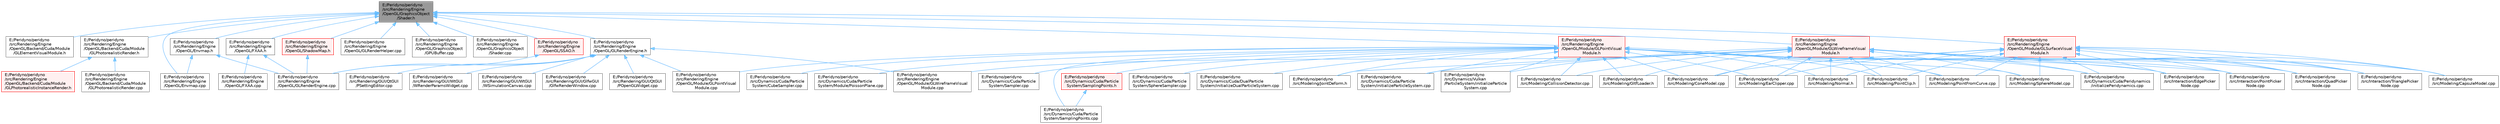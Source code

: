 digraph "E:/Peridyno/peridyno/src/Rendering/Engine/OpenGL/GraphicsObject/Shader.h"
{
 // LATEX_PDF_SIZE
  bgcolor="transparent";
  edge [fontname=Helvetica,fontsize=10,labelfontname=Helvetica,labelfontsize=10];
  node [fontname=Helvetica,fontsize=10,shape=box,height=0.2,width=0.4];
  Node1 [id="Node000001",label="E:/Peridyno/peridyno\l/src/Rendering/Engine\l/OpenGL/GraphicsObject\l/Shader.h",height=0.2,width=0.4,color="gray40", fillcolor="grey60", style="filled", fontcolor="black",tooltip=" "];
  Node1 -> Node2 [id="edge1_Node000001_Node000002",dir="back",color="steelblue1",style="solid",tooltip=" "];
  Node2 [id="Node000002",label="E:/Peridyno/peridyno\l/src/Rendering/Engine\l/OpenGL/Backend/Cuda/Module\l/GLElementVisualModule.h",height=0.2,width=0.4,color="grey40", fillcolor="white", style="filled",URL="$_g_l_element_visual_module_8h.html",tooltip=" "];
  Node1 -> Node3 [id="edge2_Node000001_Node000003",dir="back",color="steelblue1",style="solid",tooltip=" "];
  Node3 [id="Node000003",label="E:/Peridyno/peridyno\l/src/Rendering/Engine\l/OpenGL/Backend/Cuda/Module\l/GLPhotorealisticRender.h",height=0.2,width=0.4,color="grey40", fillcolor="white", style="filled",URL="$_g_l_photorealistic_render_8h.html",tooltip=" "];
  Node3 -> Node4 [id="edge3_Node000003_Node000004",dir="back",color="steelblue1",style="solid",tooltip=" "];
  Node4 [id="Node000004",label="E:/Peridyno/peridyno\l/src/Rendering/Engine\l/OpenGL/Backend/Cuda/Module\l/GLPhotorealisticInstanceRender.h",height=0.2,width=0.4,color="red", fillcolor="#FFF0F0", style="filled",URL="$_g_l_photorealistic_instance_render_8h.html",tooltip=" "];
  Node3 -> Node8 [id="edge4_Node000003_Node000008",dir="back",color="steelblue1",style="solid",tooltip=" "];
  Node8 [id="Node000008",label="E:/Peridyno/peridyno\l/src/Rendering/Engine\l/OpenGL/Backend/Cuda/Module\l/GLPhotorealisticRender.cpp",height=0.2,width=0.4,color="grey40", fillcolor="white", style="filled",URL="$_g_l_photorealistic_render_8cpp.html",tooltip=" "];
  Node1 -> Node9 [id="edge5_Node000001_Node000009",dir="back",color="steelblue1",style="solid",tooltip=" "];
  Node9 [id="Node000009",label="E:/Peridyno/peridyno\l/src/Rendering/Engine\l/OpenGL/Envmap.cpp",height=0.2,width=0.4,color="grey40", fillcolor="white", style="filled",URL="$_envmap_8cpp.html",tooltip=" "];
  Node1 -> Node10 [id="edge6_Node000001_Node000010",dir="back",color="steelblue1",style="solid",tooltip=" "];
  Node10 [id="Node000010",label="E:/Peridyno/peridyno\l/src/Rendering/Engine\l/OpenGL/Envmap.h",height=0.2,width=0.4,color="grey40", fillcolor="white", style="filled",URL="$_envmap_8h.html",tooltip=" "];
  Node10 -> Node9 [id="edge7_Node000010_Node000009",dir="back",color="steelblue1",style="solid",tooltip=" "];
  Node10 -> Node11 [id="edge8_Node000010_Node000011",dir="back",color="steelblue1",style="solid",tooltip=" "];
  Node11 [id="Node000011",label="E:/Peridyno/peridyno\l/src/Rendering/Engine\l/OpenGL/GLRenderEngine.cpp",height=0.2,width=0.4,color="grey40", fillcolor="white", style="filled",URL="$_g_l_render_engine_8cpp.html",tooltip=" "];
  Node1 -> Node12 [id="edge9_Node000001_Node000012",dir="back",color="steelblue1",style="solid",tooltip=" "];
  Node12 [id="Node000012",label="E:/Peridyno/peridyno\l/src/Rendering/Engine\l/OpenGL/FXAA.h",height=0.2,width=0.4,color="grey40", fillcolor="white", style="filled",URL="$_f_x_a_a_8h.html",tooltip=" "];
  Node12 -> Node13 [id="edge10_Node000012_Node000013",dir="back",color="steelblue1",style="solid",tooltip=" "];
  Node13 [id="Node000013",label="E:/Peridyno/peridyno\l/src/Rendering/Engine\l/OpenGL/FXAA.cpp",height=0.2,width=0.4,color="grey40", fillcolor="white", style="filled",URL="$_f_x_a_a_8cpp.html",tooltip=" "];
  Node12 -> Node11 [id="edge11_Node000012_Node000011",dir="back",color="steelblue1",style="solid",tooltip=" "];
  Node1 -> Node14 [id="edge12_Node000001_Node000014",dir="back",color="steelblue1",style="solid",tooltip=" "];
  Node14 [id="Node000014",label="E:/Peridyno/peridyno\l/src/Rendering/Engine\l/OpenGL/GLRenderEngine.h",height=0.2,width=0.4,color="grey40", fillcolor="white", style="filled",URL="$_g_l_render_engine_8h.html",tooltip=" "];
  Node14 -> Node11 [id="edge13_Node000014_Node000011",dir="back",color="steelblue1",style="solid",tooltip=" "];
  Node14 -> Node15 [id="edge14_Node000014_Node000015",dir="back",color="steelblue1",style="solid",tooltip=" "];
  Node15 [id="Node000015",label="E:/Peridyno/peridyno\l/src/Rendering/Engine\l/OpenGL/Module/GLPointVisual\lModule.cpp",height=0.2,width=0.4,color="grey40", fillcolor="white", style="filled",URL="$_g_l_point_visual_module_8cpp.html",tooltip=" "];
  Node14 -> Node16 [id="edge15_Node000014_Node000016",dir="back",color="steelblue1",style="solid",tooltip=" "];
  Node16 [id="Node000016",label="E:/Peridyno/peridyno\l/src/Rendering/Engine\l/OpenGL/Module/GLWireframeVisual\lModule.cpp",height=0.2,width=0.4,color="grey40", fillcolor="white", style="filled",URL="$_g_l_wireframe_visual_module_8cpp.html",tooltip=" "];
  Node14 -> Node17 [id="edge16_Node000014_Node000017",dir="back",color="steelblue1",style="solid",tooltip=" "];
  Node17 [id="Node000017",label="E:/Peridyno/peridyno\l/src/Rendering/GUI/GlfwGUI\l/GlfwRenderWindow.cpp",height=0.2,width=0.4,color="grey40", fillcolor="white", style="filled",URL="$_glfw_render_window_8cpp.html",tooltip=" "];
  Node14 -> Node18 [id="edge17_Node000014_Node000018",dir="back",color="steelblue1",style="solid",tooltip=" "];
  Node18 [id="Node000018",label="E:/Peridyno/peridyno\l/src/Rendering/GUI/QtGUI\l/POpenGLWidget.cpp",height=0.2,width=0.4,color="grey40", fillcolor="white", style="filled",URL="$_p_open_g_l_widget_8cpp.html",tooltip=" "];
  Node14 -> Node19 [id="edge18_Node000014_Node000019",dir="back",color="steelblue1",style="solid",tooltip=" "];
  Node19 [id="Node000019",label="E:/Peridyno/peridyno\l/src/Rendering/GUI/QtGUI\l/PSettingEditor.cpp",height=0.2,width=0.4,color="grey40", fillcolor="white", style="filled",URL="$_p_setting_editor_8cpp.html",tooltip=" "];
  Node14 -> Node20 [id="edge19_Node000014_Node000020",dir="back",color="steelblue1",style="solid",tooltip=" "];
  Node20 [id="Node000020",label="E:/Peridyno/peridyno\l/src/Rendering/GUI/WtGUI\l/WRenderParamsWidget.cpp",height=0.2,width=0.4,color="grey40", fillcolor="white", style="filled",URL="$_w_render_params_widget_8cpp.html",tooltip=" "];
  Node14 -> Node21 [id="edge20_Node000014_Node000021",dir="back",color="steelblue1",style="solid",tooltip=" "];
  Node21 [id="Node000021",label="E:/Peridyno/peridyno\l/src/Rendering/GUI/WtGUI\l/WSimulationCanvas.cpp",height=0.2,width=0.4,color="grey40", fillcolor="white", style="filled",URL="$_w_simulation_canvas_8cpp.html",tooltip=" "];
  Node1 -> Node22 [id="edge21_Node000001_Node000022",dir="back",color="steelblue1",style="solid",tooltip=" "];
  Node22 [id="Node000022",label="E:/Peridyno/peridyno\l/src/Rendering/Engine\l/OpenGL/GLRenderHelper.cpp",height=0.2,width=0.4,color="grey40", fillcolor="white", style="filled",URL="$_g_l_render_helper_8cpp.html",tooltip=" "];
  Node1 -> Node23 [id="edge22_Node000001_Node000023",dir="back",color="steelblue1",style="solid",tooltip=" "];
  Node23 [id="Node000023",label="E:/Peridyno/peridyno\l/src/Rendering/Engine\l/OpenGL/GraphicsObject\l/GPUBuffer.cpp",height=0.2,width=0.4,color="grey40", fillcolor="white", style="filled",URL="$_g_p_u_buffer_8cpp.html",tooltip=" "];
  Node1 -> Node24 [id="edge23_Node000001_Node000024",dir="back",color="steelblue1",style="solid",tooltip=" "];
  Node24 [id="Node000024",label="E:/Peridyno/peridyno\l/src/Rendering/Engine\l/OpenGL/GraphicsObject\l/Shader.cpp",height=0.2,width=0.4,color="grey40", fillcolor="white", style="filled",URL="$_shader_8cpp.html",tooltip=" "];
  Node1 -> Node25 [id="edge24_Node000001_Node000025",dir="back",color="steelblue1",style="solid",tooltip=" "];
  Node25 [id="Node000025",label="E:/Peridyno/peridyno\l/src/Rendering/Engine\l/OpenGL/Module/GLPointVisual\lModule.h",height=0.2,width=0.4,color="red", fillcolor="#FFF0F0", style="filled",URL="$_g_l_point_visual_module_8h.html",tooltip=" "];
  Node25 -> Node26 [id="edge25_Node000025_Node000026",dir="back",color="steelblue1",style="solid",tooltip=" "];
  Node26 [id="Node000026",label="E:/Peridyno/peridyno\l/src/Dynamics/Cuda/DualParticle\lSystem/initializeDualParticleSystem.cpp",height=0.2,width=0.4,color="grey40", fillcolor="white", style="filled",URL="$initialize_dual_particle_system_8cpp.html",tooltip=" "];
  Node25 -> Node27 [id="edge26_Node000025_Node000027",dir="back",color="steelblue1",style="solid",tooltip=" "];
  Node27 [id="Node000027",label="E:/Peridyno/peridyno\l/src/Dynamics/Cuda/Particle\lSystem/CubeSampler.cpp",height=0.2,width=0.4,color="grey40", fillcolor="white", style="filled",URL="$_cube_sampler_8cpp.html",tooltip=" "];
  Node25 -> Node28 [id="edge27_Node000025_Node000028",dir="back",color="steelblue1",style="solid",tooltip=" "];
  Node28 [id="Node000028",label="E:/Peridyno/peridyno\l/src/Dynamics/Cuda/Particle\lSystem/Module/PoissonPlane.cpp",height=0.2,width=0.4,color="grey40", fillcolor="white", style="filled",URL="$_poisson_plane_8cpp.html",tooltip=" "];
  Node25 -> Node29 [id="edge28_Node000025_Node000029",dir="back",color="steelblue1",style="solid",tooltip=" "];
  Node29 [id="Node000029",label="E:/Peridyno/peridyno\l/src/Dynamics/Cuda/Particle\lSystem/Sampler.cpp",height=0.2,width=0.4,color="grey40", fillcolor="white", style="filled",URL="$_sampler_8cpp.html",tooltip=" "];
  Node25 -> Node30 [id="edge29_Node000025_Node000030",dir="back",color="steelblue1",style="solid",tooltip=" "];
  Node30 [id="Node000030",label="E:/Peridyno/peridyno\l/src/Dynamics/Cuda/Particle\lSystem/SamplingPoints.cpp",height=0.2,width=0.4,color="grey40", fillcolor="white", style="filled",URL="$_sampling_points_8cpp.html",tooltip=" "];
  Node25 -> Node31 [id="edge30_Node000025_Node000031",dir="back",color="steelblue1",style="solid",tooltip=" "];
  Node31 [id="Node000031",label="E:/Peridyno/peridyno\l/src/Dynamics/Cuda/Particle\lSystem/SamplingPoints.h",height=0.2,width=0.4,color="red", fillcolor="#FFF0F0", style="filled",URL="$_sampling_points_8h.html",tooltip=" "];
  Node31 -> Node30 [id="edge31_Node000031_Node000030",dir="back",color="steelblue1",style="solid",tooltip=" "];
  Node25 -> Node36 [id="edge32_Node000025_Node000036",dir="back",color="steelblue1",style="solid",tooltip=" "];
  Node36 [id="Node000036",label="E:/Peridyno/peridyno\l/src/Dynamics/Cuda/Particle\lSystem/SphereSampler.cpp",height=0.2,width=0.4,color="grey40", fillcolor="white", style="filled",URL="$_sphere_sampler_8cpp.html",tooltip=" "];
  Node25 -> Node35 [id="edge33_Node000025_Node000035",dir="back",color="steelblue1",style="solid",tooltip=" "];
  Node35 [id="Node000035",label="E:/Peridyno/peridyno\l/src/Dynamics/Cuda/Particle\lSystem/initializeParticleSystem.cpp",height=0.2,width=0.4,color="grey40", fillcolor="white", style="filled",URL="$_cuda_2_particle_system_2initialize_particle_system_8cpp.html",tooltip=" "];
  Node25 -> Node37 [id="edge34_Node000025_Node000037",dir="back",color="steelblue1",style="solid",tooltip=" "];
  Node37 [id="Node000037",label="E:/Peridyno/peridyno\l/src/Dynamics/Cuda/Peridynamics\l/initializePeridynamics.cpp",height=0.2,width=0.4,color="grey40", fillcolor="white", style="filled",URL="$initialize_peridynamics_8cpp.html",tooltip=" "];
  Node25 -> Node38 [id="edge35_Node000025_Node000038",dir="back",color="steelblue1",style="solid",tooltip=" "];
  Node38 [id="Node000038",label="E:/Peridyno/peridyno\l/src/Dynamics/Vulkan\l/ParticleSystem/initializeParticle\lSystem.cpp",height=0.2,width=0.4,color="grey40", fillcolor="white", style="filled",URL="$_vulkan_2_particle_system_2initialize_particle_system_8cpp.html",tooltip=" "];
  Node25 -> Node39 [id="edge36_Node000025_Node000039",dir="back",color="steelblue1",style="solid",tooltip=" "];
  Node39 [id="Node000039",label="E:/Peridyno/peridyno\l/src/Interaction/EdgePicker\lNode.cpp",height=0.2,width=0.4,color="grey40", fillcolor="white", style="filled",URL="$_edge_picker_node_8cpp.html",tooltip=" "];
  Node25 -> Node40 [id="edge37_Node000025_Node000040",dir="back",color="steelblue1",style="solid",tooltip=" "];
  Node40 [id="Node000040",label="E:/Peridyno/peridyno\l/src/Interaction/PointPicker\lNode.cpp",height=0.2,width=0.4,color="grey40", fillcolor="white", style="filled",URL="$_point_picker_node_8cpp.html",tooltip=" "];
  Node25 -> Node41 [id="edge38_Node000025_Node000041",dir="back",color="steelblue1",style="solid",tooltip=" "];
  Node41 [id="Node000041",label="E:/Peridyno/peridyno\l/src/Interaction/QuadPicker\lNode.cpp",height=0.2,width=0.4,color="grey40", fillcolor="white", style="filled",URL="$_quad_picker_node_8cpp.html",tooltip=" "];
  Node25 -> Node42 [id="edge39_Node000025_Node000042",dir="back",color="steelblue1",style="solid",tooltip=" "];
  Node42 [id="Node000042",label="E:/Peridyno/peridyno\l/src/Interaction/TrianglePicker\lNode.cpp",height=0.2,width=0.4,color="grey40", fillcolor="white", style="filled",URL="$_triangle_picker_node_8cpp.html",tooltip=" "];
  Node25 -> Node43 [id="edge40_Node000025_Node000043",dir="back",color="steelblue1",style="solid",tooltip=" "];
  Node43 [id="Node000043",label="E:/Peridyno/peridyno\l/src/Modeling/CapsuleModel.cpp",height=0.2,width=0.4,color="grey40", fillcolor="white", style="filled",URL="$_capsule_model_8cpp.html",tooltip=" "];
  Node25 -> Node44 [id="edge41_Node000025_Node000044",dir="back",color="steelblue1",style="solid",tooltip=" "];
  Node44 [id="Node000044",label="E:/Peridyno/peridyno\l/src/Modeling/CollisionDetector.cpp",height=0.2,width=0.4,color="grey40", fillcolor="white", style="filled",URL="$_collision_detector_8cpp.html",tooltip=" "];
  Node25 -> Node45 [id="edge42_Node000025_Node000045",dir="back",color="steelblue1",style="solid",tooltip=" "];
  Node45 [id="Node000045",label="E:/Peridyno/peridyno\l/src/Modeling/ConeModel.cpp",height=0.2,width=0.4,color="grey40", fillcolor="white", style="filled",URL="$_cone_model_8cpp.html",tooltip=" "];
  Node25 -> Node46 [id="edge43_Node000025_Node000046",dir="back",color="steelblue1",style="solid",tooltip=" "];
  Node46 [id="Node000046",label="E:/Peridyno/peridyno\l/src/Modeling/EarClipper.cpp",height=0.2,width=0.4,color="grey40", fillcolor="white", style="filled",URL="$_ear_clipper_8cpp.html",tooltip=" "];
  Node25 -> Node47 [id="edge44_Node000025_Node000047",dir="back",color="steelblue1",style="solid",tooltip=" "];
  Node47 [id="Node000047",label="E:/Peridyno/peridyno\l/src/Modeling/GltfLoader.h",height=0.2,width=0.4,color="grey40", fillcolor="white", style="filled",URL="$_gltf_loader_8h.html",tooltip=" "];
  Node25 -> Node48 [id="edge45_Node000025_Node000048",dir="back",color="steelblue1",style="solid",tooltip=" "];
  Node48 [id="Node000048",label="E:/Peridyno/peridyno\l/src/Modeling/JointDeform.h",height=0.2,width=0.4,color="grey40", fillcolor="white", style="filled",URL="$_joint_deform_8h.html",tooltip=" "];
  Node25 -> Node49 [id="edge46_Node000025_Node000049",dir="back",color="steelblue1",style="solid",tooltip=" "];
  Node49 [id="Node000049",label="E:/Peridyno/peridyno\l/src/Modeling/Normal.h",height=0.2,width=0.4,color="grey40", fillcolor="white", style="filled",URL="$_normal_8h.html",tooltip=" "];
  Node25 -> Node50 [id="edge47_Node000025_Node000050",dir="back",color="steelblue1",style="solid",tooltip=" "];
  Node50 [id="Node000050",label="E:/Peridyno/peridyno\l/src/Modeling/PointClip.h",height=0.2,width=0.4,color="grey40", fillcolor="white", style="filled",URL="$_point_clip_8h.html",tooltip=" "];
  Node25 -> Node51 [id="edge48_Node000025_Node000051",dir="back",color="steelblue1",style="solid",tooltip=" "];
  Node51 [id="Node000051",label="E:/Peridyno/peridyno\l/src/Modeling/PointFromCurve.cpp",height=0.2,width=0.4,color="grey40", fillcolor="white", style="filled",URL="$_point_from_curve_8cpp.html",tooltip=" "];
  Node25 -> Node52 [id="edge49_Node000025_Node000052",dir="back",color="steelblue1",style="solid",tooltip=" "];
  Node52 [id="Node000052",label="E:/Peridyno/peridyno\l/src/Modeling/SphereModel.cpp",height=0.2,width=0.4,color="grey40", fillcolor="white", style="filled",URL="$_sphere_model_8cpp.html",tooltip=" "];
  Node25 -> Node15 [id="edge50_Node000025_Node000015",dir="back",color="steelblue1",style="solid",tooltip=" "];
  Node1 -> Node58 [id="edge51_Node000001_Node000058",dir="back",color="steelblue1",style="solid",tooltip=" "];
  Node58 [id="Node000058",label="E:/Peridyno/peridyno\l/src/Rendering/Engine\l/OpenGL/Module/GLSurfaceVisual\lModule.h",height=0.2,width=0.4,color="red", fillcolor="#FFF0F0", style="filled",URL="$_g_l_surface_visual_module_8h.html",tooltip=" "];
  Node58 -> Node37 [id="edge52_Node000058_Node000037",dir="back",color="steelblue1",style="solid",tooltip=" "];
  Node58 -> Node39 [id="edge53_Node000058_Node000039",dir="back",color="steelblue1",style="solid",tooltip=" "];
  Node58 -> Node40 [id="edge54_Node000058_Node000040",dir="back",color="steelblue1",style="solid",tooltip=" "];
  Node58 -> Node41 [id="edge55_Node000058_Node000041",dir="back",color="steelblue1",style="solid",tooltip=" "];
  Node58 -> Node42 [id="edge56_Node000058_Node000042",dir="back",color="steelblue1",style="solid",tooltip=" "];
  Node58 -> Node43 [id="edge57_Node000058_Node000043",dir="back",color="steelblue1",style="solid",tooltip=" "];
  Node58 -> Node45 [id="edge58_Node000058_Node000045",dir="back",color="steelblue1",style="solid",tooltip=" "];
  Node58 -> Node46 [id="edge59_Node000058_Node000046",dir="back",color="steelblue1",style="solid",tooltip=" "];
  Node58 -> Node49 [id="edge60_Node000058_Node000049",dir="back",color="steelblue1",style="solid",tooltip=" "];
  Node58 -> Node50 [id="edge61_Node000058_Node000050",dir="back",color="steelblue1",style="solid",tooltip=" "];
  Node58 -> Node51 [id="edge62_Node000058_Node000051",dir="back",color="steelblue1",style="solid",tooltip=" "];
  Node58 -> Node52 [id="edge63_Node000058_Node000052",dir="back",color="steelblue1",style="solid",tooltip=" "];
  Node1 -> Node83 [id="edge64_Node000001_Node000083",dir="back",color="steelblue1",style="solid",tooltip=" "];
  Node83 [id="Node000083",label="E:/Peridyno/peridyno\l/src/Rendering/Engine\l/OpenGL/Module/GLWireframeVisual\lModule.h",height=0.2,width=0.4,color="red", fillcolor="#FFF0F0", style="filled",URL="$_g_l_wireframe_visual_module_8h.html",tooltip=" "];
  Node83 -> Node35 [id="edge65_Node000083_Node000035",dir="back",color="steelblue1",style="solid",tooltip=" "];
  Node83 -> Node37 [id="edge66_Node000083_Node000037",dir="back",color="steelblue1",style="solid",tooltip=" "];
  Node83 -> Node38 [id="edge67_Node000083_Node000038",dir="back",color="steelblue1",style="solid",tooltip=" "];
  Node83 -> Node39 [id="edge68_Node000083_Node000039",dir="back",color="steelblue1",style="solid",tooltip=" "];
  Node83 -> Node40 [id="edge69_Node000083_Node000040",dir="back",color="steelblue1",style="solid",tooltip=" "];
  Node83 -> Node41 [id="edge70_Node000083_Node000041",dir="back",color="steelblue1",style="solid",tooltip=" "];
  Node83 -> Node42 [id="edge71_Node000083_Node000042",dir="back",color="steelblue1",style="solid",tooltip=" "];
  Node83 -> Node43 [id="edge72_Node000083_Node000043",dir="back",color="steelblue1",style="solid",tooltip=" "];
  Node83 -> Node44 [id="edge73_Node000083_Node000044",dir="back",color="steelblue1",style="solid",tooltip=" "];
  Node83 -> Node45 [id="edge74_Node000083_Node000045",dir="back",color="steelblue1",style="solid",tooltip=" "];
  Node83 -> Node46 [id="edge75_Node000083_Node000046",dir="back",color="steelblue1",style="solid",tooltip=" "];
  Node83 -> Node47 [id="edge76_Node000083_Node000047",dir="back",color="steelblue1",style="solid",tooltip=" "];
  Node83 -> Node48 [id="edge77_Node000083_Node000048",dir="back",color="steelblue1",style="solid",tooltip=" "];
  Node83 -> Node49 [id="edge78_Node000083_Node000049",dir="back",color="steelblue1",style="solid",tooltip=" "];
  Node83 -> Node50 [id="edge79_Node000083_Node000050",dir="back",color="steelblue1",style="solid",tooltip=" "];
  Node83 -> Node51 [id="edge80_Node000083_Node000051",dir="back",color="steelblue1",style="solid",tooltip=" "];
  Node83 -> Node52 [id="edge81_Node000083_Node000052",dir="back",color="steelblue1",style="solid",tooltip=" "];
  Node83 -> Node16 [id="edge82_Node000083_Node000016",dir="back",color="steelblue1",style="solid",tooltip=" "];
  Node1 -> Node86 [id="edge83_Node000001_Node000086",dir="back",color="steelblue1",style="solid",tooltip=" "];
  Node86 [id="Node000086",label="E:/Peridyno/peridyno\l/src/Rendering/Engine\l/OpenGL/SSAO.h",height=0.2,width=0.4,color="red", fillcolor="#FFF0F0", style="filled",URL="$_s_s_a_o_8h.html",tooltip=" "];
  Node86 -> Node11 [id="edge84_Node000086_Node000011",dir="back",color="steelblue1",style="solid",tooltip=" "];
  Node1 -> Node88 [id="edge85_Node000001_Node000088",dir="back",color="steelblue1",style="solid",tooltip=" "];
  Node88 [id="Node000088",label="E:/Peridyno/peridyno\l/src/Rendering/Engine\l/OpenGL/ShadowMap.h",height=0.2,width=0.4,color="red", fillcolor="#FFF0F0", style="filled",URL="$_shadow_map_8h.html",tooltip=" "];
  Node88 -> Node11 [id="edge86_Node000088_Node000011",dir="back",color="steelblue1",style="solid",tooltip=" "];
}
